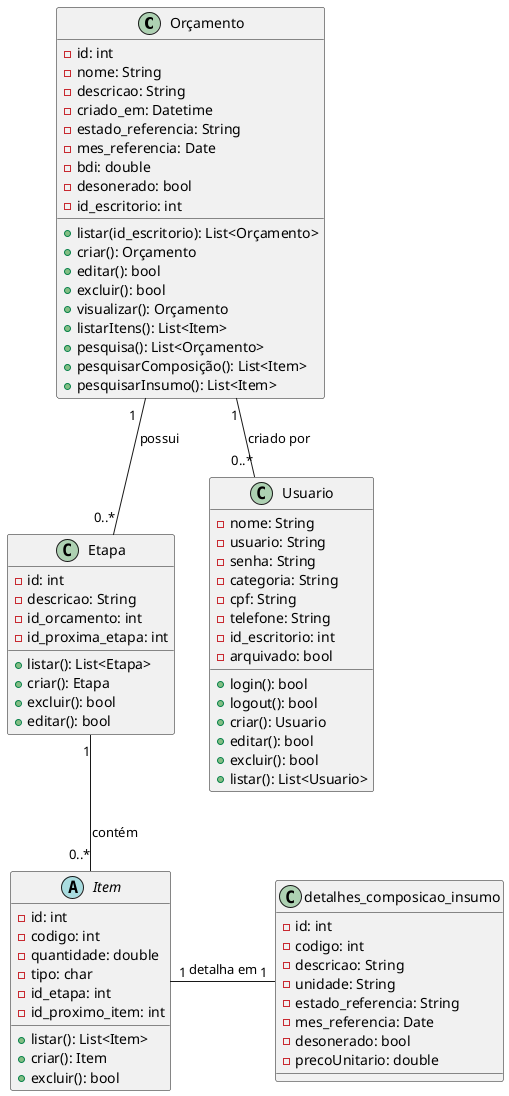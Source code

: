 @startuml de Classe


class Orçamento {
  - id: int
  - nome: String
  - descricao: String
  - criado_em: Datetime
  - estado_referencia: String
  - mes_referencia: Date
  - bdi: double
  - desonerado: bool
  - id_escritorio: int

  + listar(id_escritorio): List<Orçamento>
  + criar(): Orçamento
  + editar(): bool
  + excluir(): bool
  + visualizar(): Orçamento
  + listarItens(): List<Item>
  + pesquisa(): List<Orçamento>
  + pesquisarComposição(): List<Item>
  + pesquisarInsumo(): List<Item>

}

class Etapa {
  - id: int
  - descricao: String
  - id_orcamento: int
  - id_proxima_etapa: int

  + listar(): List<Etapa>
  + criar(): Etapa
  + excluir(): bool
  + editar(): bool
}

abstract class Item {
  - id: int
  - codigo: int
  - quantidade: double
  - tipo: char
  - id_etapa: int
  - id_proximo_item: int

  + listar(): List<Item>
  + criar(): Item
  + excluir(): bool
}

class detalhes_composicao_insumo {
  - id: int
  - codigo: int
  - descricao: String
  - unidade: String
  - estado_referencia: String
  - mes_referencia: Date
  - desonerado: bool
  - precoUnitario: double
}



class Usuario {
  - nome: String
  - usuario: String
  - senha: String
  - categoria: String
  - cpf: String
  - telefone: String
  - id_escritorio: int
  - arquivado: bool

  + login(): bool
  + logout(): bool
  + criar(): Usuario
  + editar(): bool
  + excluir(): bool
  + listar(): List<Usuario>
}



Orçamento "1" -- "0..*" Usuario : criado por
Orçamento "1  " -- "0..*" Etapa : possui

Etapa "1" -- "0..*" Item : contém

Item "1" - "1" detalhes_composicao_insumo : detalha em

@enduml

